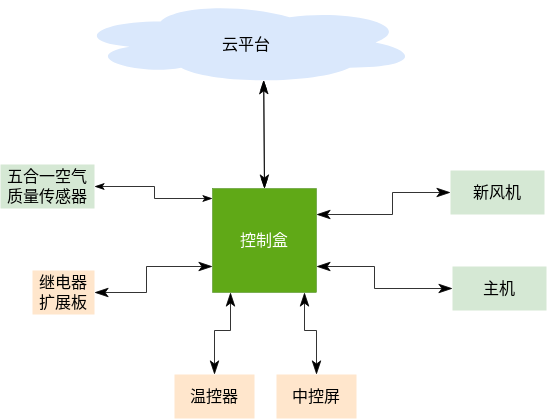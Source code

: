 <mxfile version="16.2.1" type="github">
  <diagram id="3Hm0JLvPGilfro1tMs9H" name="第 1 页">
    <mxGraphModel dx="982" dy="530" grid="1" gridSize="1" guides="1" tooltips="1" connect="1" arrows="1" fold="1" page="1" pageScale="1" pageWidth="827" pageHeight="1169" math="0" shadow="0">
      <root>
        <mxCell id="0" />
        <mxCell id="1" parent="0" />
        <mxCell id="ORPNP92_De-O0Tzvcrj4-1" value="&lt;div style=&quot;font-size: 8px;&quot;&gt;控制盒&lt;/div&gt;" style="whiteSpace=wrap;html=1;aspect=fixed;strokeWidth=0.2;fontSize=8;fillColor=#60a917;fontColor=#ffffff;strokeColor=#2D7600;" parent="1" vertex="1">
          <mxGeometry x="352" y="343" width="52" height="52" as="geometry" />
        </mxCell>
        <mxCell id="ORPNP92_De-O0Tzvcrj4-14" value="&lt;div&gt;温控器&lt;/div&gt;" style="rounded=0;whiteSpace=wrap;html=1;strokeWidth=0.2;fontSize=8;fillColor=#ffe6cc;strokeColor=none;" parent="1" vertex="1">
          <mxGeometry x="333" y="436" width="40" height="22" as="geometry" />
        </mxCell>
        <mxCell id="ORPNP92_De-O0Tzvcrj4-17" value="&lt;div style=&quot;font-size: 8px&quot;&gt;新风机&lt;/div&gt;" style="rounded=0;whiteSpace=wrap;html=1;strokeWidth=0.2;fontSize=8;fillColor=#d5e8d4;strokeColor=none;" parent="1" vertex="1">
          <mxGeometry x="471" y="334" width="47" height="22" as="geometry" />
        </mxCell>
        <mxCell id="ORPNP92_De-O0Tzvcrj4-19" value="继电器扩展板" style="rounded=0;whiteSpace=wrap;html=1;strokeWidth=0.2;fontSize=8;fillColor=#ffe6cc;strokeColor=none;" parent="1" vertex="1">
          <mxGeometry x="262" y="384" width="31" height="22" as="geometry" />
        </mxCell>
        <mxCell id="ORPNP92_De-O0Tzvcrj4-31" value="&lt;div style=&quot;font-size: 8px&quot;&gt;主机&lt;/div&gt;" style="rounded=0;whiteSpace=wrap;html=1;strokeWidth=0.2;fontSize=8;fillColor=#d5e8d4;strokeColor=none;" parent="1" vertex="1">
          <mxGeometry x="472" y="382" width="47" height="22" as="geometry" />
        </mxCell>
        <mxCell id="ORPNP92_De-O0Tzvcrj4-32" value="五合一空气质量传感器" style="rounded=0;whiteSpace=wrap;html=1;strokeWidth=0.2;fontSize=8;fillColor=#d5e8d4;strokeColor=none;" parent="1" vertex="1">
          <mxGeometry x="246" y="331" width="47" height="22" as="geometry" />
        </mxCell>
        <mxCell id="ORPNP92_De-O0Tzvcrj4-33" value="&lt;div&gt;&lt;font style=&quot;font-size: 8px&quot;&gt;云平台&lt;/font&gt;&lt;/div&gt;" style="ellipse;shape=cloud;whiteSpace=wrap;html=1;strokeWidth=0.2;fillColor=#dae8fc;strokeColor=none;" parent="1" vertex="1">
          <mxGeometry x="283" y="249" width="172" height="42" as="geometry" />
        </mxCell>
        <mxCell id="ORPNP92_De-O0Tzvcrj4-36" value="" style="endArrow=classicThin;html=1;rounded=0;fontSize=8;exitX=0.5;exitY=0;exitDx=0;exitDy=0;entryX=0.5;entryY=1;entryDx=0;entryDy=0;startArrow=classicThin;startFill=1;endFill=1;strokeWidth=0.4;endSize=6;startSize=6;sourcePerimeterSpacing=0;" parent="1" source="ORPNP92_De-O0Tzvcrj4-14" edge="1">
          <mxGeometry width="50" height="50" relative="1" as="geometry">
            <mxPoint x="371" y="427.25" as="sourcePoint" />
            <mxPoint x="361" y="395" as="targetPoint" />
            <Array as="points">
              <mxPoint x="353" y="414" />
              <mxPoint x="361" y="414" />
            </Array>
          </mxGeometry>
        </mxCell>
        <mxCell id="ORPNP92_De-O0Tzvcrj4-37" value="" style="endArrow=classicThin;html=1;rounded=0;fontSize=8;entryX=0;entryY=0.5;entryDx=0;entryDy=0;exitX=1;exitY=0.75;exitDx=0;exitDy=0;startArrow=classicThin;startFill=1;endFill=1;strokeWidth=0.4;endSize=6;startSize=6;" parent="1" source="ORPNP92_De-O0Tzvcrj4-1" target="ORPNP92_De-O0Tzvcrj4-31" edge="1">
          <mxGeometry width="50" height="50" relative="1" as="geometry">
            <mxPoint x="416" y="392" as="sourcePoint" />
            <mxPoint x="465" y="413" as="targetPoint" />
            <Array as="points">
              <mxPoint x="433" y="382" />
              <mxPoint x="433" y="393" />
            </Array>
          </mxGeometry>
        </mxCell>
        <mxCell id="ORPNP92_De-O0Tzvcrj4-38" value="" style="endArrow=classicThin;html=1;rounded=0;fontSize=8;exitX=1;exitY=0.25;exitDx=0;exitDy=0;entryX=0;entryY=0.5;entryDx=0;entryDy=0;startArrow=classicThin;startFill=1;endFill=1;strokeWidth=0.4;" parent="1" source="ORPNP92_De-O0Tzvcrj4-1" target="ORPNP92_De-O0Tzvcrj4-17" edge="1">
          <mxGeometry width="50" height="50" relative="1" as="geometry">
            <mxPoint x="436" y="368.25" as="sourcePoint" />
            <mxPoint x="478" y="358" as="targetPoint" />
            <Array as="points">
              <mxPoint x="442" y="356" />
              <mxPoint x="442" y="345" />
            </Array>
          </mxGeometry>
        </mxCell>
        <mxCell id="ORPNP92_De-O0Tzvcrj4-39" value="" style="endArrow=classicThin;html=1;rounded=0;fontSize=8;exitX=0.5;exitY=0;exitDx=0;exitDy=0;entryX=0.55;entryY=0.95;entryDx=0;entryDy=0;entryPerimeter=0;startArrow=classicThin;startFill=1;endFill=1;strokeWidth=0.4;" parent="1" source="ORPNP92_De-O0Tzvcrj4-1" target="ORPNP92_De-O0Tzvcrj4-33" edge="1">
          <mxGeometry width="50" height="50" relative="1" as="geometry">
            <mxPoint x="333" y="318.25" as="sourcePoint" />
            <mxPoint x="382" y="320" as="targetPoint" />
          </mxGeometry>
        </mxCell>
        <mxCell id="ORPNP92_De-O0Tzvcrj4-40" value="" style="endArrow=classicThin;startArrow=classicThin;html=1;rounded=0;fontSize=8;exitX=1;exitY=0.5;exitDx=0;exitDy=0;entryX=0;entryY=0.75;entryDx=0;entryDy=0;startFill=1;endFill=1;strokeWidth=0.4;" parent="1" source="ORPNP92_De-O0Tzvcrj4-19" target="ORPNP92_De-O0Tzvcrj4-1" edge="1">
          <mxGeometry width="50" height="50" relative="1" as="geometry">
            <mxPoint x="230" y="444" as="sourcePoint" />
            <mxPoint x="325" y="447" as="targetPoint" />
            <Array as="points">
              <mxPoint x="319" y="395" />
              <mxPoint x="319" y="382" />
            </Array>
          </mxGeometry>
        </mxCell>
        <mxCell id="ORPNP92_De-O0Tzvcrj4-41" value="" style="endArrow=classicThin;html=1;rounded=0;fontSize=8;exitX=0.5;exitY=0;exitDx=0;exitDy=0;entryX=0.55;entryY=0.95;entryDx=0;entryDy=0;entryPerimeter=0;startArrow=classicThin;startFill=1;endFill=1;strokeWidth=0.4;endSize=4;startSize=4;" parent="1" edge="1">
          <mxGeometry width="50" height="50" relative="1" as="geometry">
            <mxPoint x="378" y="343" as="sourcePoint" />
            <mxPoint x="377.6" y="288.9" as="targetPoint" />
          </mxGeometry>
        </mxCell>
        <mxCell id="ORPNP92_De-O0Tzvcrj4-43" value="" style="endArrow=classicThin;html=1;rounded=0;fontSize=8;exitX=1;exitY=0.5;exitDx=0;exitDy=0;entryX=0;entryY=0.75;entryDx=0;entryDy=0;startArrow=classicThin;startFill=1;endFill=1;strokeWidth=0.4;endSize=4;startSize=4;" parent="1" edge="1" source="ORPNP92_De-O0Tzvcrj4-32">
          <mxGeometry width="50" height="50" relative="1" as="geometry">
            <mxPoint x="294" y="364" as="sourcePoint" />
            <mxPoint x="352" y="348" as="targetPoint" />
            <Array as="points">
              <mxPoint x="323" y="342" />
              <mxPoint x="323" y="348" />
            </Array>
          </mxGeometry>
        </mxCell>
        <mxCell id="MoPcRQuad2bP752K7JzV-1" value="中控屏" style="rounded=0;whiteSpace=wrap;html=1;strokeWidth=0.2;fontSize=8;fillColor=#ffe6cc;strokeColor=none;" vertex="1" parent="1">
          <mxGeometry x="384" y="436" width="40" height="22" as="geometry" />
        </mxCell>
        <mxCell id="MoPcRQuad2bP752K7JzV-2" value="" style="endArrow=classicThin;html=1;rounded=0;fontSize=8;exitX=0.5;exitY=0;exitDx=0;exitDy=0;entryX=0.5;entryY=1;entryDx=0;entryDy=0;startArrow=classicThin;startFill=1;endFill=1;strokeWidth=0.4;endSize=6;startSize=6;sourcePerimeterSpacing=0;" edge="1" parent="1" source="MoPcRQuad2bP752K7JzV-1">
          <mxGeometry width="50" height="50" relative="1" as="geometry">
            <mxPoint x="408" y="427.25" as="sourcePoint" />
            <mxPoint x="398" y="395" as="targetPoint" />
            <Array as="points">
              <mxPoint x="404" y="414" />
              <mxPoint x="398" y="414" />
            </Array>
          </mxGeometry>
        </mxCell>
      </root>
    </mxGraphModel>
  </diagram>
</mxfile>
